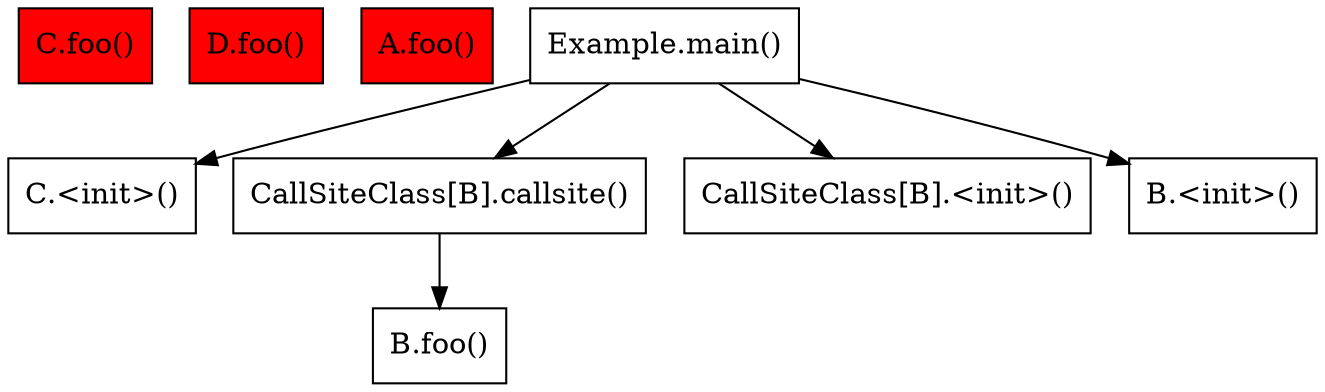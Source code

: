 digraph CallGraph {
  node [shape=box];
  "C.foo()" [style=filled, fillcolor=red];
  "D.foo()" [style=filled, fillcolor=red];
  "A.foo()" [style=filled, fillcolor=red];
  "B.foo()" [style=filled, fillcolor=white];
  "C.<init>()" [style=filled, fillcolor=white];
  "Example.main()" [style=filled, fillcolor=white];
  "CallSiteClass[B].callsite()" [style=filled, fillcolor=white];
  "CallSiteClass[B].<init>()" [style=filled, fillcolor=white];
  "B.<init>()" [style=filled, fillcolor=white];
  "Example.main()" -> "CallSiteClass[B].<init>()";
  "Example.main()" -> "C.<init>()";
  "CallSiteClass[B].callsite()" -> "B.foo()";
  "Example.main()" -> "CallSiteClass[B].callsite()";
  "Example.main()" -> "B.<init>()";
}
